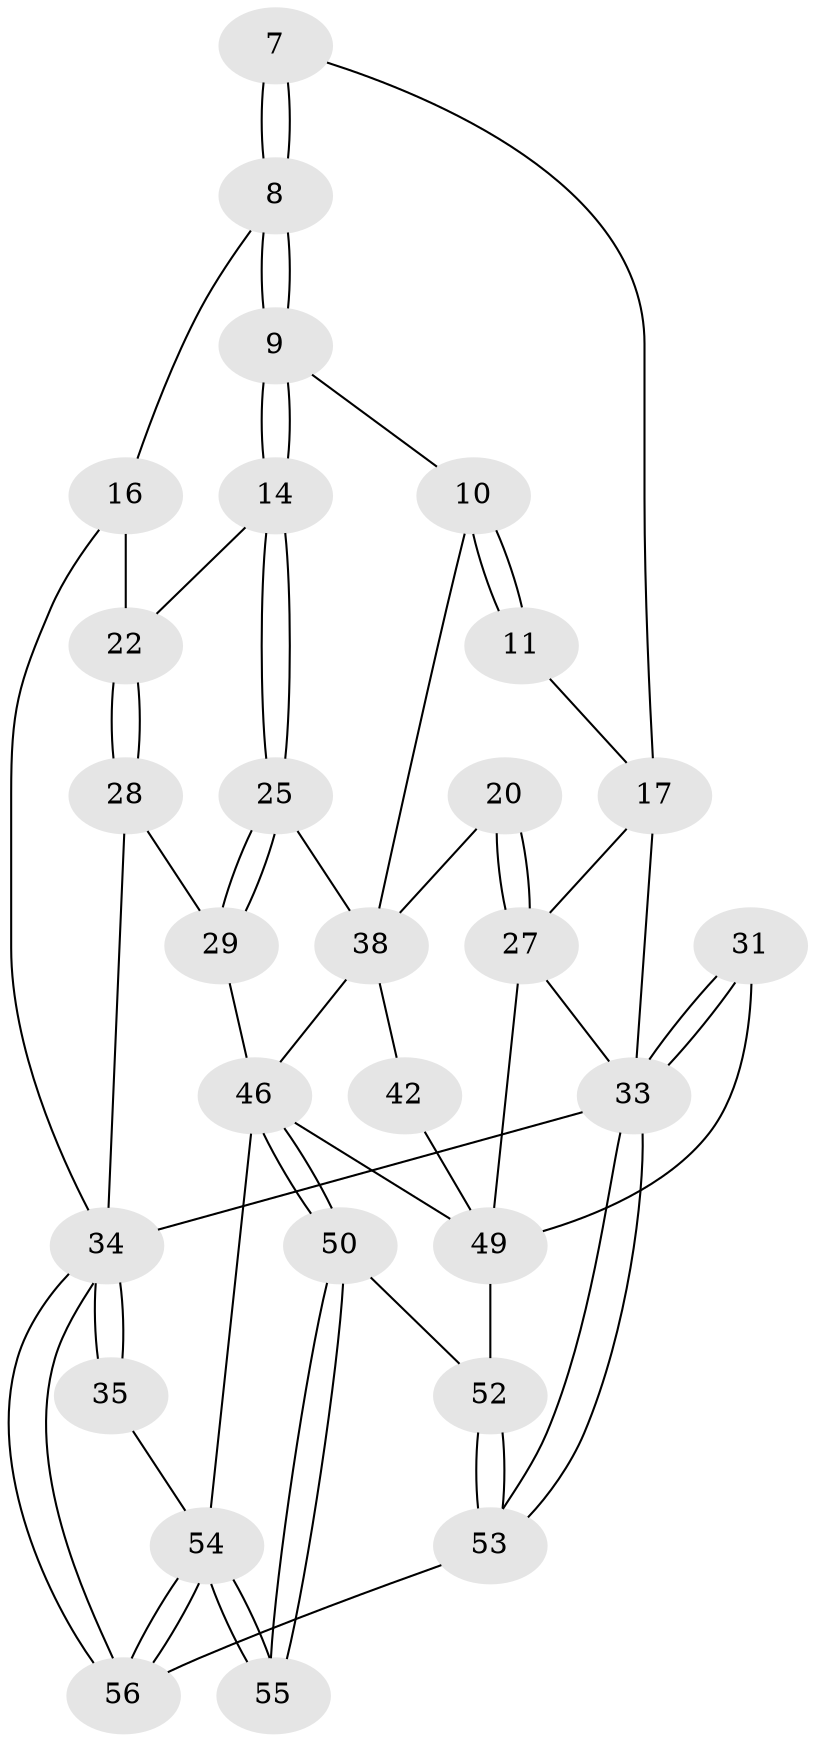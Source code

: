 // original degree distribution, {3: 0.03571428571428571, 4: 0.26785714285714285, 5: 0.4642857142857143, 6: 0.23214285714285715}
// Generated by graph-tools (version 1.1) at 2025/01/03/09/25 05:01:25]
// undirected, 28 vertices, 62 edges
graph export_dot {
graph [start="1"]
  node [color=gray90,style=filled];
  7 [pos="+0.6088865654751232+0"];
  8 [pos="+0.6556501905846255+0.1819392561622667",super="+1"];
  9 [pos="+0.6562801189976522+0.2276382727832998"];
  10 [pos="+0.47150734056090593+0.17628144399088377"];
  11 [pos="+0.4531307545715886+0.16208425138830226"];
  14 [pos="+0.6747835352723531+0.24289990774544898"];
  16 [pos="+1+0.2530362356952686",super="+12"];
  17 [pos="+0.297824513121125+0.18545479819548288",super="+5+6"];
  20 [pos="+0.3561949375047033+0.4974632092795202"];
  22 [pos="+0.762435289216768+0.3282712695700876",super="+13"];
  25 [pos="+0.4567741313537185+0.4717109080731312"];
  27 [pos="+0.1074580825660628+0.5306336321164629",super="+24+21"];
  28 [pos="+0.7771505294569038+0.3771959801187176"];
  29 [pos="+0.7699980839800623+0.4695558599499645"];
  31 [pos="+0+0.5949060460233153"];
  33 [pos="+0+1",super="+4+23"];
  34 [pos="+1+1",super="+3+32"];
  35 [pos="+1+0.6891603189286131"];
  38 [pos="+0.6320859940665321+0.5821722406421439",super="+26+19"];
  42 [pos="+0.40591010685885875+0.6319982707657674",super="+41"];
  46 [pos="+0.6908088500058597+0.7896437036971682",super="+43"];
  49 [pos="+0.5093909170838508+0.807074476545309",super="+44+48"];
  50 [pos="+0.6823520933142809+0.897927983807218"];
  52 [pos="+0.2272804958412779+1",super="+51"];
  53 [pos="+0.20578127981920935+1"];
  54 [pos="+0.7295716614719163+1",super="+39+40+45"];
  55 [pos="+0.7028642389988037+0.9681172829917312"];
  56 [pos="+0.728027196084947+1"];
  7 -- 8;
  7 -- 8;
  7 -- 17;
  8 -- 9;
  8 -- 9;
  8 -- 16;
  9 -- 10;
  9 -- 14;
  9 -- 14;
  10 -- 11;
  10 -- 11;
  10 -- 38;
  11 -- 17 [weight=2];
  14 -- 25;
  14 -- 25;
  14 -- 22;
  16 -- 22 [weight=2];
  16 -- 34 [weight=2];
  17 -- 33;
  17 -- 27;
  20 -- 27 [weight=2];
  20 -- 27;
  20 -- 38;
  22 -- 28;
  22 -- 28;
  25 -- 29;
  25 -- 29;
  25 -- 38;
  27 -- 33;
  27 -- 49;
  28 -- 29;
  28 -- 34;
  29 -- 46;
  31 -- 33 [weight=2];
  31 -- 33;
  31 -- 49;
  33 -- 53;
  33 -- 53;
  33 -- 34 [weight=2];
  34 -- 35 [weight=2];
  34 -- 35;
  34 -- 56;
  34 -- 56;
  35 -- 54;
  38 -- 46;
  38 -- 42 [weight=2];
  42 -- 49 [weight=2];
  46 -- 50;
  46 -- 50;
  46 -- 54 [weight=2];
  46 -- 49;
  49 -- 52 [weight=2];
  50 -- 55;
  50 -- 55;
  50 -- 52;
  52 -- 53;
  52 -- 53;
  53 -- 56;
  54 -- 55 [weight=2];
  54 -- 55;
  54 -- 56;
  54 -- 56;
}
